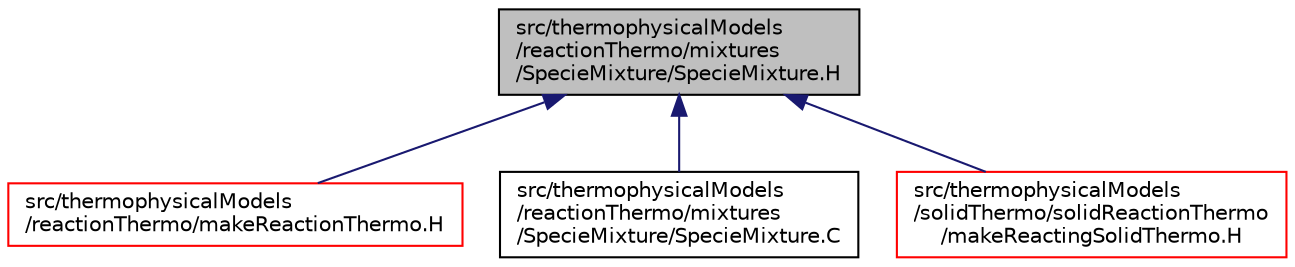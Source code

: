 digraph "src/thermophysicalModels/reactionThermo/mixtures/SpecieMixture/SpecieMixture.H"
{
  bgcolor="transparent";
  edge [fontname="Helvetica",fontsize="10",labelfontname="Helvetica",labelfontsize="10"];
  node [fontname="Helvetica",fontsize="10",shape=record];
  Node1 [label="src/thermophysicalModels\l/reactionThermo/mixtures\l/SpecieMixture/SpecieMixture.H",height=0.2,width=0.4,color="black", fillcolor="grey75", style="filled", fontcolor="black"];
  Node1 -> Node2 [dir="back",color="midnightblue",fontsize="10",style="solid",fontname="Helvetica"];
  Node2 [label="src/thermophysicalModels\l/reactionThermo/makeReactionThermo.H",height=0.2,width=0.4,color="red",URL="$a10355.html"];
  Node1 -> Node3 [dir="back",color="midnightblue",fontsize="10",style="solid",fontname="Helvetica"];
  Node3 [label="src/thermophysicalModels\l/reactionThermo/mixtures\l/SpecieMixture/SpecieMixture.C",height=0.2,width=0.4,color="black",URL="$a10377.html"];
  Node1 -> Node4 [dir="back",color="midnightblue",fontsize="10",style="solid",fontname="Helvetica"];
  Node4 [label="src/thermophysicalModels\l/solidThermo/solidReactionThermo\l/makeReactingSolidThermo.H",height=0.2,width=0.4,color="red",URL="$a10428.html",tooltip="Macros for creating reacting solid thermo packages. "];
}
